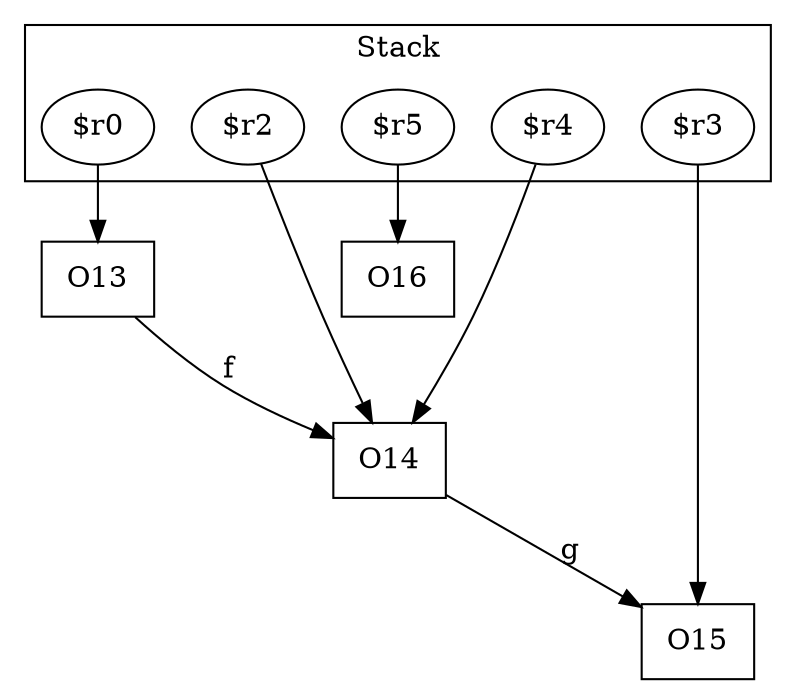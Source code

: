 digraph sample {
  rankDir="LR";
  subgraph cluster_0 {
    label="Stack"
    "$r2"; "$r0"; "$r5"; "$r3"; "$r4"; 
  }
  "$r2" -> { O14[shape=box]};
  "$r0" -> { O13[shape=box]};
  "$r5" -> { O16[shape=box]};
  "$r3" -> { O15[shape=box]};
  "$r4" -> { O14[shape=box]};
  O13 -> O14[label="f", weight="0.2"]
  O14 -> O15[label="g", weight="0.2"]
}
